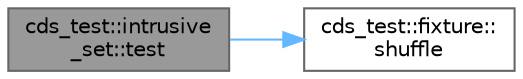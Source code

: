 digraph "cds_test::intrusive_set::test"
{
 // LATEX_PDF_SIZE
  bgcolor="transparent";
  edge [fontname=Helvetica,fontsize=10,labelfontname=Helvetica,labelfontsize=10];
  node [fontname=Helvetica,fontsize=10,shape=box,height=0.2,width=0.4];
  rankdir="LR";
  Node1 [id="Node000001",label="cds_test::intrusive\l_set::test",height=0.2,width=0.4,color="gray40", fillcolor="grey60", style="filled", fontcolor="black",tooltip=" "];
  Node1 -> Node2 [id="edge2_Node000001_Node000002",color="steelblue1",style="solid",tooltip=" "];
  Node2 [id="Node000002",label="cds_test::fixture::\lshuffle",height=0.2,width=0.4,color="grey40", fillcolor="white", style="filled",URL="$classcds__test_1_1fixture.html#a1a98db99b4d82c222b0cb65587ba4a47",tooltip=" "];
}
